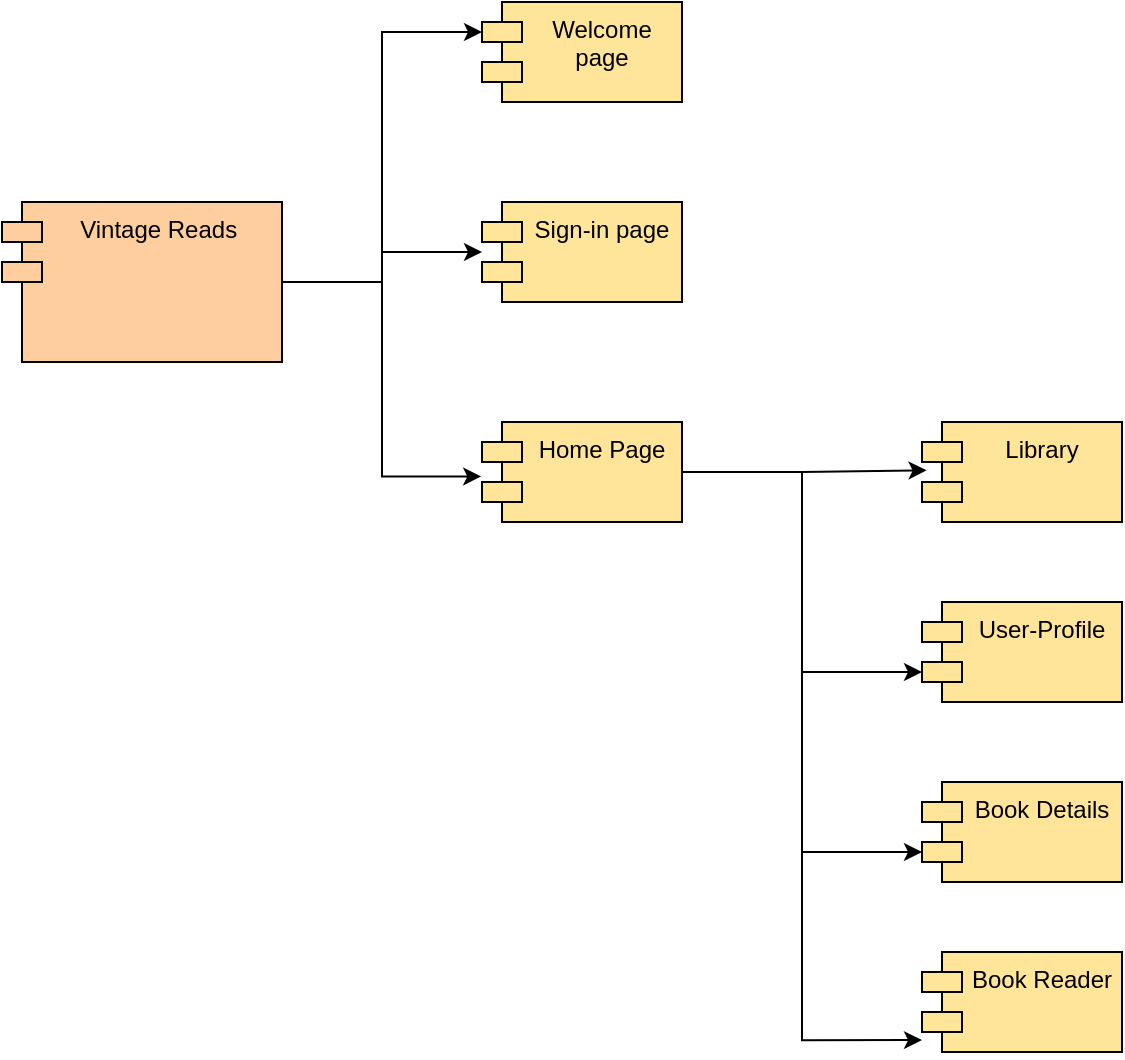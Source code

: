 <mxfile version="24.8.0">
  <diagram name="Page-1" id="KUS5qC7dlzh8NkkDGNQH">
    <mxGraphModel dx="1229" dy="614" grid="1" gridSize="10" guides="1" tooltips="1" connect="1" arrows="1" fold="1" page="1" pageScale="1" pageWidth="850" pageHeight="1100" math="0" shadow="0">
      <root>
        <mxCell id="0" />
        <mxCell id="1" parent="0" />
        <mxCell id="ATZ5XkON0b-2avtHEaOW-23" value="" style="edgeStyle=orthogonalEdgeStyle;rounded=0;orthogonalLoop=1;jettySize=auto;html=1;" edge="1" parent="1" source="ATZ5XkON0b-2avtHEaOW-15" target="ATZ5XkON0b-2avtHEaOW-17">
          <mxGeometry relative="1" as="geometry" />
        </mxCell>
        <mxCell id="ATZ5XkON0b-2avtHEaOW-15" value="Vintage Reads&amp;nbsp;" style="shape=module;align=left;spacingLeft=20;align=center;verticalAlign=top;whiteSpace=wrap;html=1;fillColor=#FFCE9F;" vertex="1" parent="1">
          <mxGeometry x="370" y="700" width="140" height="80" as="geometry" />
        </mxCell>
        <mxCell id="ATZ5XkON0b-2avtHEaOW-16" value="Home Page" style="shape=module;align=left;spacingLeft=20;align=center;verticalAlign=top;whiteSpace=wrap;html=1;fillColor=#FFE599;" vertex="1" parent="1">
          <mxGeometry x="610" y="810" width="100" height="50" as="geometry" />
        </mxCell>
        <mxCell id="ATZ5XkON0b-2avtHEaOW-17" value="Sign-in page" style="shape=module;align=left;spacingLeft=20;align=center;verticalAlign=top;whiteSpace=wrap;html=1;fillColor=#FFE599;" vertex="1" parent="1">
          <mxGeometry x="610" y="700" width="100" height="50" as="geometry" />
        </mxCell>
        <mxCell id="ATZ5XkON0b-2avtHEaOW-18" value="Welcome page" style="shape=module;align=left;spacingLeft=20;align=center;verticalAlign=top;whiteSpace=wrap;html=1;fillColor=#FFE599;" vertex="1" parent="1">
          <mxGeometry x="610" y="600" width="100" height="50" as="geometry" />
        </mxCell>
        <mxCell id="ATZ5XkON0b-2avtHEaOW-19" value="Library" style="shape=module;align=left;spacingLeft=20;align=center;verticalAlign=top;whiteSpace=wrap;html=1;fillColor=#FFE599;" vertex="1" parent="1">
          <mxGeometry x="830" y="810" width="100" height="50" as="geometry" />
        </mxCell>
        <mxCell id="ATZ5XkON0b-2avtHEaOW-20" value="User-Profile" style="shape=module;align=left;spacingLeft=20;align=center;verticalAlign=top;whiteSpace=wrap;html=1;fillColor=#FFE599;" vertex="1" parent="1">
          <mxGeometry x="830" y="900" width="100" height="50" as="geometry" />
        </mxCell>
        <mxCell id="ATZ5XkON0b-2avtHEaOW-21" value="Book Details" style="shape=module;align=left;spacingLeft=20;align=center;verticalAlign=top;whiteSpace=wrap;html=1;fillColor=#FFE599;" vertex="1" parent="1">
          <mxGeometry x="830" y="990" width="100" height="50" as="geometry" />
        </mxCell>
        <mxCell id="ATZ5XkON0b-2avtHEaOW-22" value="Book Reader" style="shape=module;align=left;spacingLeft=20;align=center;verticalAlign=top;whiteSpace=wrap;html=1;fillColor=#FFE599;" vertex="1" parent="1">
          <mxGeometry x="830" y="1075" width="100" height="50" as="geometry" />
        </mxCell>
        <mxCell id="ATZ5XkON0b-2avtHEaOW-24" style="edgeStyle=orthogonalEdgeStyle;rounded=0;orthogonalLoop=1;jettySize=auto;html=1;entryX=0;entryY=0;entryDx=0;entryDy=15;entryPerimeter=0;" edge="1" parent="1" source="ATZ5XkON0b-2avtHEaOW-15" target="ATZ5XkON0b-2avtHEaOW-18">
          <mxGeometry relative="1" as="geometry">
            <Array as="points">
              <mxPoint x="560" y="740" />
              <mxPoint x="560" y="615" />
            </Array>
          </mxGeometry>
        </mxCell>
        <mxCell id="ATZ5XkON0b-2avtHEaOW-25" style="edgeStyle=orthogonalEdgeStyle;rounded=0;orthogonalLoop=1;jettySize=auto;html=1;entryX=-0.004;entryY=0.544;entryDx=0;entryDy=0;entryPerimeter=0;" edge="1" parent="1" source="ATZ5XkON0b-2avtHEaOW-15" target="ATZ5XkON0b-2avtHEaOW-16">
          <mxGeometry relative="1" as="geometry" />
        </mxCell>
        <mxCell id="ATZ5XkON0b-2avtHEaOW-26" style="edgeStyle=orthogonalEdgeStyle;rounded=0;orthogonalLoop=1;jettySize=auto;html=1;entryX=0.023;entryY=0.483;entryDx=0;entryDy=0;entryPerimeter=0;" edge="1" parent="1" source="ATZ5XkON0b-2avtHEaOW-16" target="ATZ5XkON0b-2avtHEaOW-19">
          <mxGeometry relative="1" as="geometry" />
        </mxCell>
        <mxCell id="ATZ5XkON0b-2avtHEaOW-27" style="edgeStyle=orthogonalEdgeStyle;rounded=0;orthogonalLoop=1;jettySize=auto;html=1;entryX=0;entryY=0;entryDx=0;entryDy=35;entryPerimeter=0;" edge="1" parent="1" source="ATZ5XkON0b-2avtHEaOW-16" target="ATZ5XkON0b-2avtHEaOW-20">
          <mxGeometry relative="1" as="geometry" />
        </mxCell>
        <mxCell id="ATZ5XkON0b-2avtHEaOW-28" style="edgeStyle=orthogonalEdgeStyle;rounded=0;orthogonalLoop=1;jettySize=auto;html=1;entryX=0;entryY=0;entryDx=0;entryDy=35;entryPerimeter=0;" edge="1" parent="1" source="ATZ5XkON0b-2avtHEaOW-16" target="ATZ5XkON0b-2avtHEaOW-21">
          <mxGeometry relative="1" as="geometry" />
        </mxCell>
        <mxCell id="ATZ5XkON0b-2avtHEaOW-29" style="edgeStyle=orthogonalEdgeStyle;rounded=0;orthogonalLoop=1;jettySize=auto;html=1;entryX=0;entryY=0.881;entryDx=0;entryDy=0;entryPerimeter=0;" edge="1" parent="1" source="ATZ5XkON0b-2avtHEaOW-16" target="ATZ5XkON0b-2avtHEaOW-22">
          <mxGeometry relative="1" as="geometry" />
        </mxCell>
      </root>
    </mxGraphModel>
  </diagram>
</mxfile>
